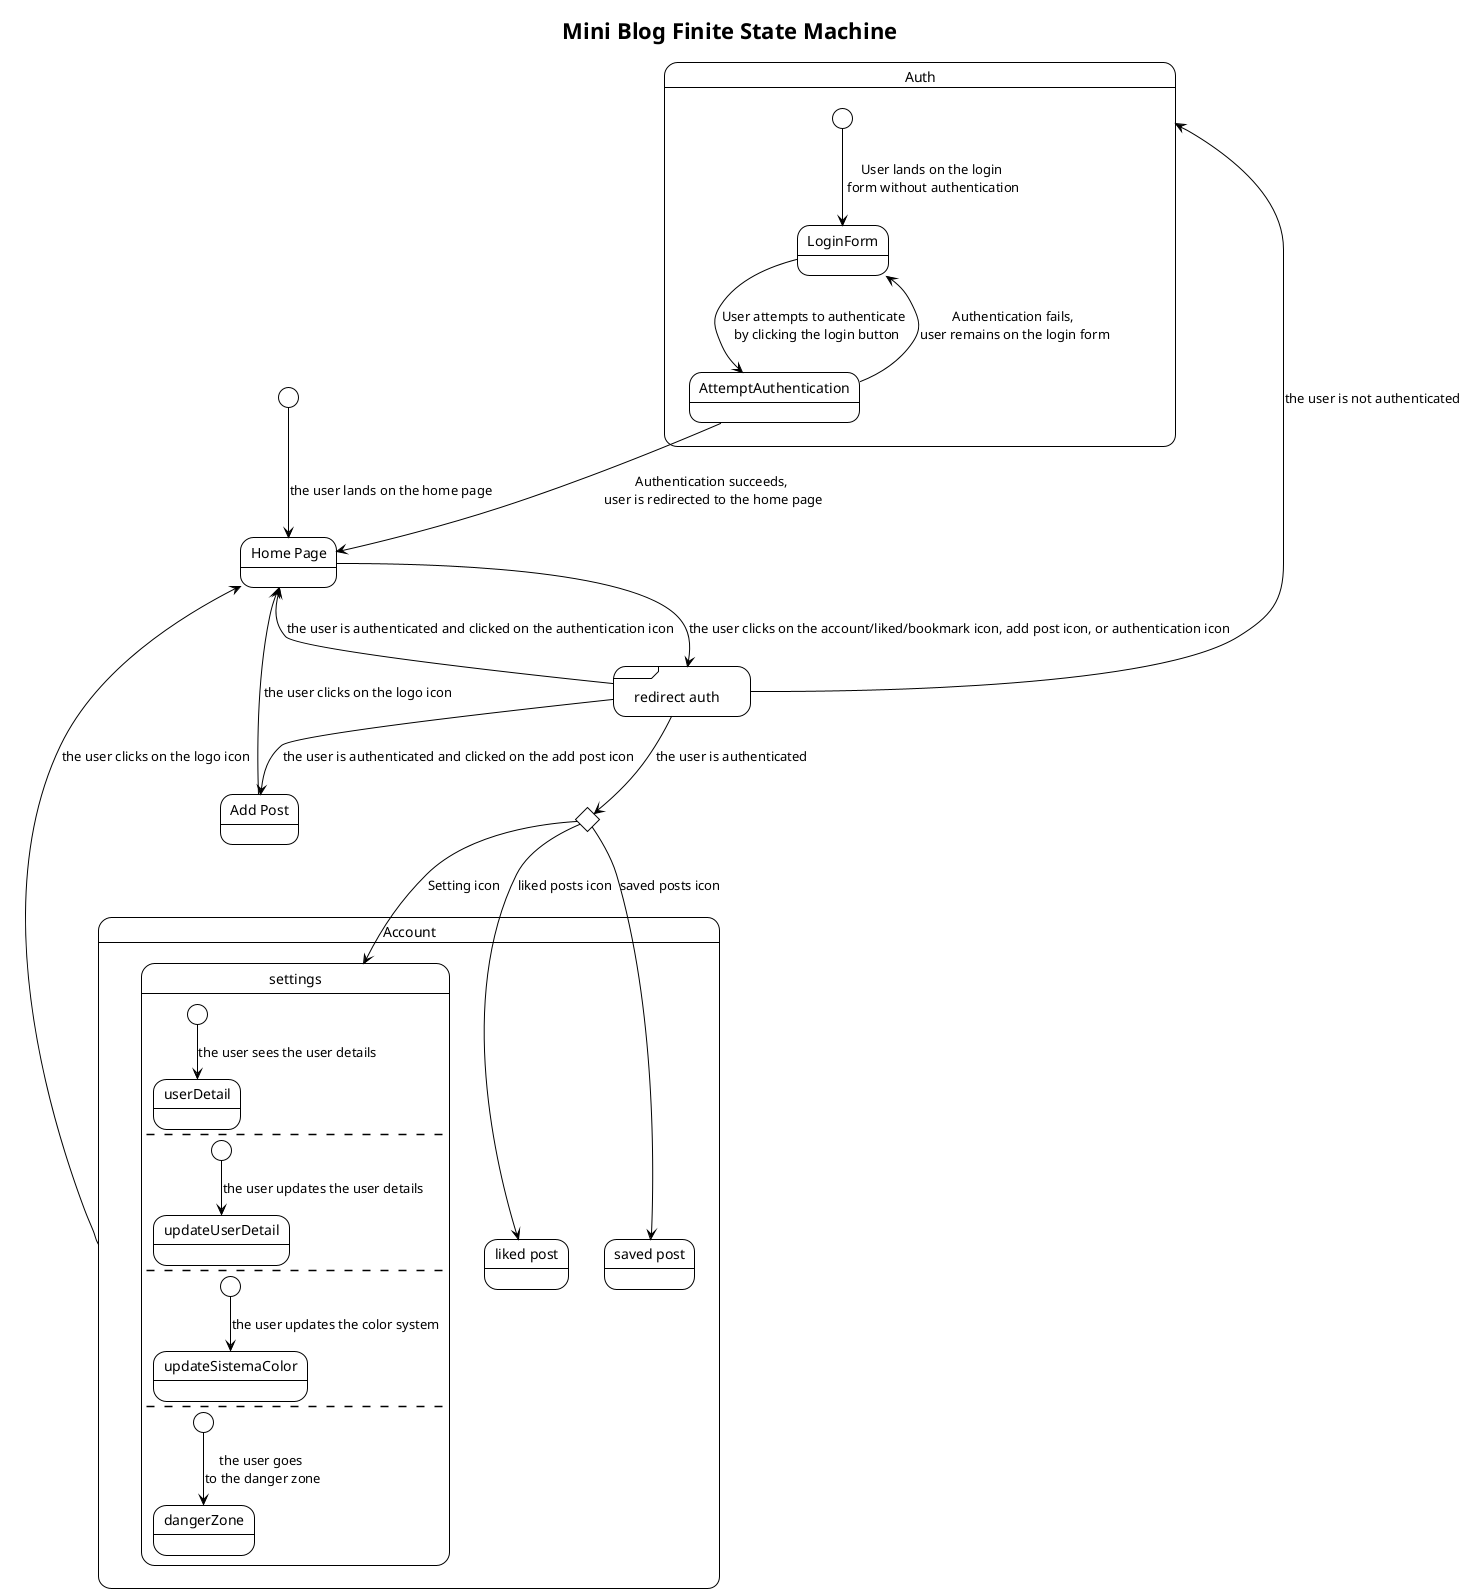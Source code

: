 @startuml

!theme plain
title Mini Blog Finite State Machine

[*] --> HomePage : the user lands on the home page

state "Home Page" as HomePage

state "Account" as Account {
    state "liked post" as LikedPost

    state "saved post" as SavedPost

    state "settings" as Settings {
        [*] --> userDetail : the user sees the user details
        --
        [*] --> updateUserDetail : the user updates the user details
         state "updateUserDetail" as updateUserDetail
        --
        [*] --> updateSistemaColor : the user updates the color system
        state "updateSistemaColor" as updateSistemaColor
        --
        [*] --> dangerZone : the user goes \nto the danger zone
        state "dangerZone" as dangerZone
    }
}

 state "Add Post" as AddPost

state "Auth" as Auth {
    [*] --> LoginForm : User lands on the login\n form without authentication
    LoginForm --> AttemptAuthentication : User attempts to authenticate \n by clicking the login button
    AttemptAuthentication --> LoginForm : Authentication fails, \nuser remains on the login form
    AttemptAuthentication --> HomePage : Authentication succeeds,\n user is redirected to the home page
}


state selectorAccount <<choice>>
selectorAccount: the user clicks on the account/liked/saved icon
selectorAccount --> Settings :  Setting icon
selectorAccount --> LikedPost : liked posts icon
selectorAccount --> SavedPost : saved posts icon

state "redirect auth" as redirectAuth <<sdlreceive>>
redirectAuth: the user is redirected to the auth page if not authenticated
redirectAuth --> Auth : the user is not authenticated
redirectAuth --> selectorAccount : the user is authenticated
redirectAuth --> AddPost : the user is authenticated and clicked on the add post icon
redirectAuth --> HomePage : the user is authenticated and clicked on the authentication icon

HomePage --> redirectAuth : the user clicks on the account/liked/bookmark icon, add post icon, or authentication icon
AddPost --> HomePage : the user clicks on the logo icon
Account --> HomePage : the user clicks on the logo icon
@enduml

